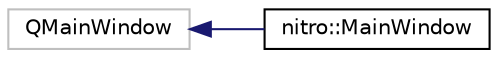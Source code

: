 digraph "Graphical Class Hierarchy"
{
 // LATEX_PDF_SIZE
  edge [fontname="Helvetica",fontsize="10",labelfontname="Helvetica",labelfontsize="10"];
  node [fontname="Helvetica",fontsize="10",shape=record];
  rankdir="LR";
  Node86 [label="QMainWindow",height=0.2,width=0.4,color="grey75", fillcolor="white", style="filled",tooltip=" "];
  Node86 -> Node0 [dir="back",color="midnightblue",fontsize="10",style="solid",fontname="Helvetica"];
  Node0 [label="nitro::MainWindow",height=0.2,width=0.4,color="black", fillcolor="white", style="filled",URL="$dc/d7d/classnitro_1_1MainWindow.html",tooltip="The main window of the application. Contains the node editor, GUI dock widgets, file menu and footer."];
}
